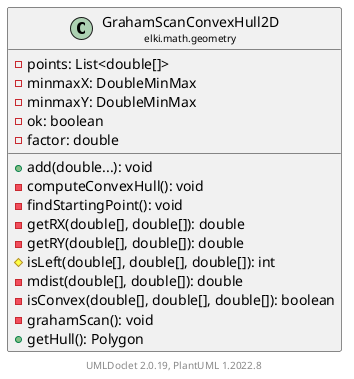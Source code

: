 @startuml
    remove .*\.(Instance|Par|Parameterizer|Factory)$
    set namespaceSeparator none
    hide empty fields
    hide empty methods

    class "<size:14>GrahamScanConvexHull2D\n<size:10>elki.math.geometry" as elki.math.geometry.GrahamScanConvexHull2D [[GrahamScanConvexHull2D.html]] {
        -points: List<double[]>
        -minmaxX: DoubleMinMax
        -minmaxY: DoubleMinMax
        -ok: boolean
        -factor: double
        +add(double...): void
        -computeConvexHull(): void
        -findStartingPoint(): void
        -getRX(double[], double[]): double
        -getRY(double[], double[]): double
        #isLeft(double[], double[], double[]): int
        -mdist(double[], double[]): double
        -isConvex(double[], double[], double[]): boolean
        -grahamScan(): void
        +getHull(): Polygon
    }

    center footer UMLDoclet 2.0.19, PlantUML 1.2022.8
@enduml
